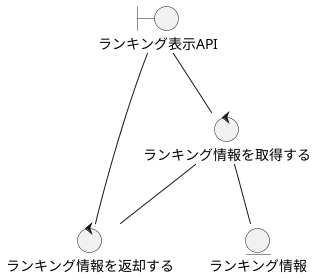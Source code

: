 @startuml

boundary ランキング表示API
control ランキング情報を取得する
control ランキング情報を返却する
entity ランキング情報

'基本コース
ランキング表示API -- ランキング情報を取得する
ランキング情報を取得する -- ランキング情報を返却する
ランキング情報を返却する -- ランキング表示API

ランキング情報を取得する -- ランキング情報
@enduml